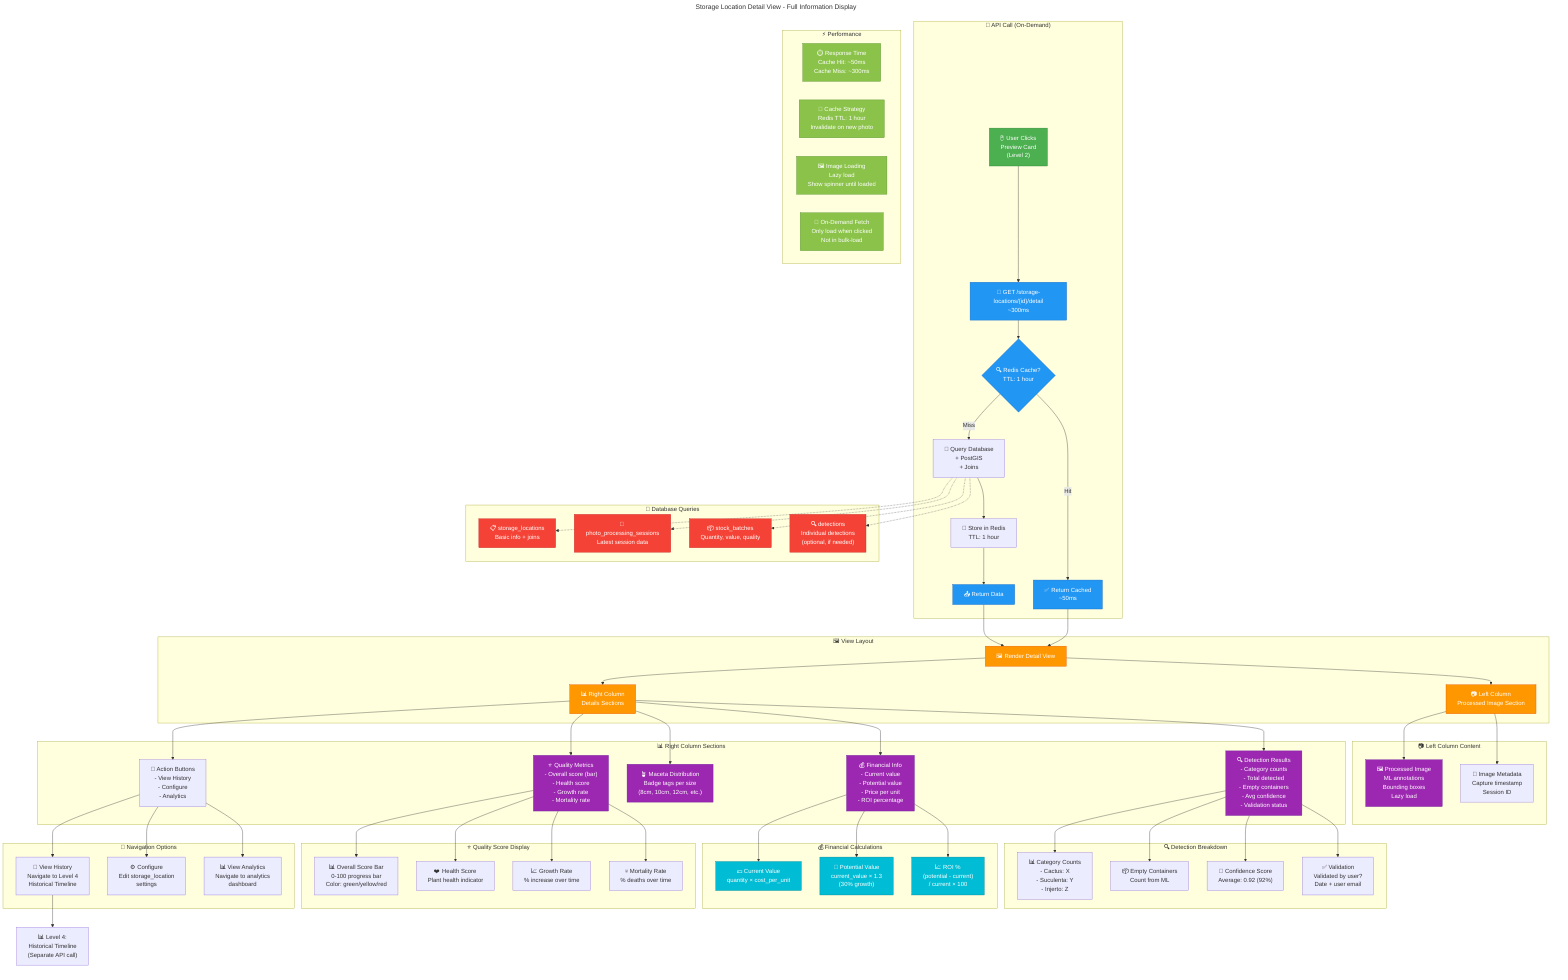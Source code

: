 ---
title: Storage Location Detail View - Full Information Display
---
graph TB
    %% Entry Point
    UserClick["🖱️ User Clicks<br/>Preview Card<br/>(Level 2)"]

    %% API Call
    subgraph APICall["🔄 API Call (On-Demand)"]
        FetchDetail["📡 GET /storage-locations/{id}/detail<br/>~300ms"]
        CheckCache{"🔍 Redis Cache?<br/>TTL: 1 hour"}
        QueryDB["💾 Query Database<br/>+ PostGIS<br/>+ Joins"]

        UserClick --> FetchDetail
        FetchDetail --> CheckCache
        CheckCache -->|"Hit"| ReturnCached["✅ Return Cached<br/>~50ms"]
        CheckCache -->|"Miss"| QueryDB
        QueryDB --> StoreCache["💾 Store in Redis<br/>TTL: 1 hour"]
        StoreCache --> ReturnData["📤 Return Data"]
    end

    %% Rendering
    ReturnData --> RenderView
    ReturnCached --> RenderView

    subgraph ViewLayout["🖼️ View Layout"]
        RenderView["🖼️ Render Detail View"]

        LeftColumn["📷 Left Column<br/>Processed Image Section"]
        RightColumn["📊 Right Column<br/>Details Sections"]

        RenderView --> LeftColumn
        RenderView --> RightColumn
    end

    %% Left Column
    subgraph LeftContent["📷 Left Column Content"]
        ProcessedImage["🖼️ Processed Image<br/>ML annotations<br/>Bounding boxes<br/>Lazy load"]
        ImageMeta["📅 Image Metadata<br/>Capture timestamp<br/>Session ID"]

        LeftColumn --> ProcessedImage
        LeftColumn --> ImageMeta
    end

    %% Right Column Sections
    subgraph RightSections["📊 Right Column Sections"]
        DetectionSection["🔍 Detection Results<br/>- Category counts<br/>- Total detected<br/>- Empty containers<br/>- Avg confidence<br/>- Validation status"]

        FinancialSection["💰 Financial Info<br/>- Current value<br/>- Potential value<br/>- Price per unit<br/>- ROI percentage"]

        MacetaSection["🪴 Maceta Distribution<br/>Badge tags per size<br/>(8cm, 10cm, 12cm, etc.)"]

        QualitySection["⭐ Quality Metrics<br/>- Overall score (bar)<br/>- Health score<br/>- Growth rate<br/>- Mortality rate"]

        ActionButtons["🔘 Action Buttons<br/>- View History<br/>- Configure<br/>- Analytics"]
    end

    RightColumn --> DetectionSection
    RightColumn --> FinancialSection
    RightColumn --> MacetaSection
    RightColumn --> QualitySection
    RightColumn --> ActionButtons

    %% Detection Details
    subgraph DetectionDetails["🔍 Detection Breakdown"]
        CategoryCounts["📊 Category Counts<br/>- Cactus: X<br/>- Suculenta: Y<br/>- Injerto: Z"]

        EmptyContainers["📦 Empty Containers<br/>Count from ML"]

        Confidence["🎯 Confidence Score<br/>Average: 0.92 (92%)"]

        ValidationStatus["✅ Validation<br/>Validated by user?<br/>Date + user email"]
    end

    DetectionSection --> CategoryCounts
    DetectionSection --> EmptyContainers
    DetectionSection --> Confidence
    DetectionSection --> ValidationStatus

    %% Financial Calculations
    subgraph FinancialCalc["💰 Financial Calculations"]
        CurrentValue["💵 Current Value<br/>quantity × cost_per_unit"]

        PotentialValue["💎 Potential Value<br/>current_value × 1.3<br/>(30% growth)"]

        ROI["📈 ROI %<br/>(potential - current)<br/>/ current × 100"]
    end

    FinancialSection --> CurrentValue
    FinancialSection --> PotentialValue
    FinancialSection --> ROI

    %% Quality Score Display
    subgraph QualityDisplay["⭐ Quality Score Display"]
        OverallBar["📊 Overall Score Bar<br/>0-100 progress bar<br/>Color: green/yellow/red"]

        HealthMetric["❤️ Health Score<br/>Plant health indicator"]

        GrowthMetric["📈 Growth Rate<br/>% increase over time"]

        MortalityMetric["💀 Mortality Rate<br/>% deaths over time"]
    end

    QualitySection --> OverallBar
    QualitySection --> HealthMetric
    QualitySection --> GrowthMetric
    QualitySection --> MortalityMetric

    %% Navigation Actions
    subgraph NavigationActions["🔘 Navigation Options"]
        ViewHistory["📜 View History<br/>Navigate to Level 4<br/>Historical Timeline"]

        ConfigureLocation["⚙️ Configure<br/>Edit storage_location<br/>settings"]

        ViewAnalytics["📊 View Analytics<br/>Navigate to analytics<br/>dashboard"]
    end

    ActionButtons --> ViewHistory
    ActionButtons --> ConfigureLocation
    ActionButtons --> ViewAnalytics

    ViewHistory --> HistoryView["📊 Level 4:<br/>Historical Timeline<br/>(Separate API call)"]

    %% Database Queries
    subgraph DatabaseQueries["💾 Database Queries"]
        LocationQuery["📋 storage_locations<br/>Basic info + joins"]

        SessionQuery["📸 photo_processing_sessions<br/>Latest session data"]

        StockQuery["📦 stock_batches<br/>Quantity, value, quality"]

        DetectionsQuery["🔍 detections<br/>Individual detections<br/>(optional, if needed)"]
    end

    QueryDB -.-> LocationQuery
    QueryDB -.-> SessionQuery
    QueryDB -.-> StockQuery
    QueryDB -.-> DetectionsQuery

    %% Performance
    subgraph Performance["⚡ Performance"]
        ResponseTime["⏱️ Response Time<br/>Cache Hit: ~50ms<br/>Cache Miss: ~300ms"]

        CacheStrategy["💾 Cache Strategy<br/>Redis TTL: 1 hour<br/>Invalidate on new photo"]

        ImageLoad["🖼️ Image Loading<br/>Lazy load<br/>Show spinner until loaded"]

        OnDemand["🎯 On-Demand Fetch<br/>Only load when clicked<br/>Not in bulk-load"]
    end

    %% Styling
    classDef userClass fill:#4CAF50,stroke:#2E7D32,color:#fff
    classDef apiClass fill:#2196F3,stroke:#1565C0,color:#fff
    classDef renderClass fill:#FF9800,stroke:#E65100,color:#fff
    classDef contentClass fill:#9C27B0,stroke:#6A1B9A,color:#fff
    classDef calcClass fill:#00BCD4,stroke:#00838F,color:#fff
    classDef dbClass fill:#F44336,stroke:#C62828,color:#fff
    classDef perfClass fill:#8BC34A,stroke:#558B2F,color:#fff

    class UserClick userClass
    class FetchDetail,CheckCache,ReturnCached,ReturnData apiClass
    class RenderView,LeftColumn,RightColumn renderClass
    class ProcessedImage,DetectionSection,FinancialSection,MacetaSection,QualitySection contentClass
    class CurrentValue,PotentialValue,ROI calcClass
    class LocationQuery,SessionQuery,StockQuery,DetectionsQuery dbClass
    class ResponseTime,CacheStrategy,ImageLoad,OnDemand perfClass